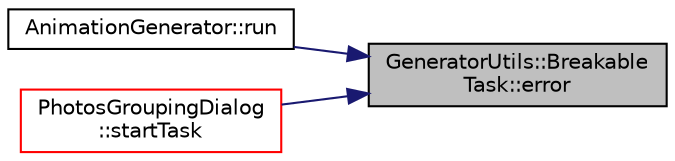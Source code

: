 digraph "GeneratorUtils::BreakableTask::error"
{
 // LATEX_PDF_SIZE
  edge [fontname="Helvetica",fontsize="10",labelfontname="Helvetica",labelfontsize="10"];
  node [fontname="Helvetica",fontsize="10",shape=record];
  rankdir="RL";
  Node1 [label="GeneratorUtils::Breakable\lTask::error",height=0.2,width=0.4,color="black", fillcolor="grey75", style="filled", fontcolor="black",tooltip=" "];
  Node1 -> Node2 [dir="back",color="midnightblue",fontsize="10",style="solid",fontname="Helvetica"];
  Node2 [label="AnimationGenerator::run",height=0.2,width=0.4,color="black", fillcolor="white", style="filled",URL="$class_animation_generator.html#a4e178172e1714a2e201deb2076085ba3",tooltip=" "];
  Node1 -> Node3 [dir="back",color="midnightblue",fontsize="10",style="solid",fontname="Helvetica"];
  Node3 [label="PhotosGroupingDialog\l::startTask",height=0.2,width=0.4,color="red", fillcolor="white", style="filled",URL="$class_photos_grouping_dialog.html#ad0966fe1525c441947ec6b56b1213cdf",tooltip=" "];
}
